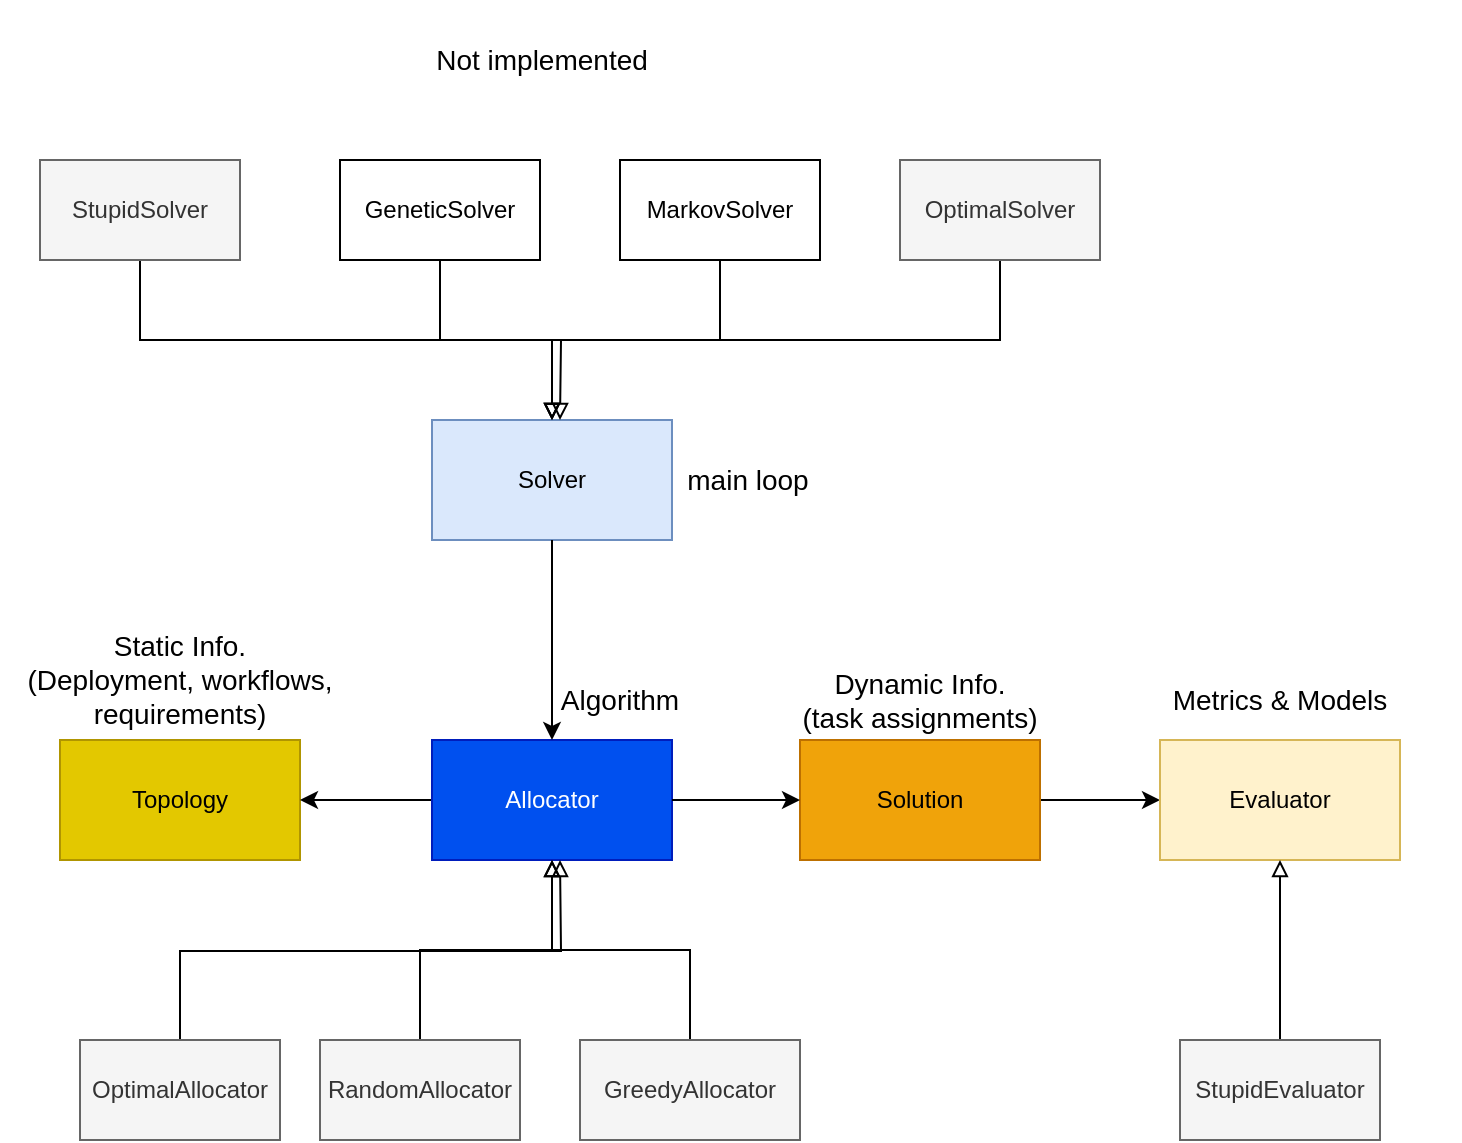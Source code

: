 <mxfile version="14.9.0" type="google"><diagram id="D6WREoHs4lh2wX59XkYy" name="Page-1"><mxGraphModel dx="1422" dy="762" grid="1" gridSize="10" guides="1" tooltips="1" connect="1" arrows="1" fold="1" page="1" pageScale="1" pageWidth="827" pageHeight="1169" math="0" shadow="0"><root><mxCell id="0"/><mxCell id="1" parent="0"/><mxCell id="hW-UzP8UXopnFgeSNxfS-1" value="Topology" style="rounded=0;whiteSpace=wrap;html=1;fillColor=#e3c800;strokeColor=#B09500;fontColor=#000000;" parent="1" vertex="1"><mxGeometry x="79" y="370" width="120" height="60" as="geometry"/></mxCell><mxCell id="hW-UzP8UXopnFgeSNxfS-39" style="edgeStyle=orthogonalEdgeStyle;rounded=0;orthogonalLoop=1;jettySize=auto;html=1;exitX=1;exitY=0.5;exitDx=0;exitDy=0;entryX=0;entryY=0.5;entryDx=0;entryDy=0;endArrow=classic;endFill=1;" parent="1" source="hW-UzP8UXopnFgeSNxfS-2" target="hW-UzP8UXopnFgeSNxfS-3" edge="1"><mxGeometry relative="1" as="geometry"/></mxCell><mxCell id="hW-UzP8UXopnFgeSNxfS-2" value="Solution" style="rounded=0;whiteSpace=wrap;html=1;fillColor=#f0a30a;strokeColor=#BD7000;fontColor=#000000;" parent="1" vertex="1"><mxGeometry x="449" y="370" width="120" height="60" as="geometry"/></mxCell><mxCell id="hW-UzP8UXopnFgeSNxfS-3" value="Evaluator" style="rounded=0;whiteSpace=wrap;html=1;fillColor=#fff2cc;strokeColor=#d6b656;" parent="1" vertex="1"><mxGeometry x="629" y="370" width="120" height="60" as="geometry"/></mxCell><mxCell id="hW-UzP8UXopnFgeSNxfS-38" style="edgeStyle=orthogonalEdgeStyle;rounded=0;orthogonalLoop=1;jettySize=auto;html=1;entryX=1;entryY=0.5;entryDx=0;entryDy=0;endArrow=classic;endFill=1;" parent="1" source="hW-UzP8UXopnFgeSNxfS-5" target="hW-UzP8UXopnFgeSNxfS-1" edge="1"><mxGeometry relative="1" as="geometry"/></mxCell><mxCell id="hW-UzP8UXopnFgeSNxfS-5" value="Allocator" style="rounded=0;whiteSpace=wrap;html=1;fillColor=#0050ef;strokeColor=#001DBC;fontColor=#ffffff;" parent="1" vertex="1"><mxGeometry x="265" y="370" width="120" height="60" as="geometry"/></mxCell><mxCell id="hW-UzP8UXopnFgeSNxfS-7" value="Solver" style="rounded=0;whiteSpace=wrap;html=1;fillColor=#dae8fc;strokeColor=#6c8ebf;" parent="1" vertex="1"><mxGeometry x="265" y="210" width="120" height="60" as="geometry"/></mxCell><mxCell id="hW-UzP8UXopnFgeSNxfS-8" value="" style="endArrow=classic;html=1;" parent="1" target="hW-UzP8UXopnFgeSNxfS-5" edge="1"><mxGeometry width="50" height="50" relative="1" as="geometry"><mxPoint x="325" y="270" as="sourcePoint"/><mxPoint x="135" y="520" as="targetPoint"/></mxGeometry></mxCell><mxCell id="hW-UzP8UXopnFgeSNxfS-10" value="" style="endArrow=classic;html=1;exitX=1;exitY=0.5;exitDx=0;exitDy=0;entryX=0;entryY=0.5;entryDx=0;entryDy=0;" parent="1" source="hW-UzP8UXopnFgeSNxfS-5" target="hW-UzP8UXopnFgeSNxfS-2" edge="1"><mxGeometry width="50" height="50" relative="1" as="geometry"><mxPoint x="85" y="870" as="sourcePoint"/><mxPoint x="135" y="820" as="targetPoint"/></mxGeometry></mxCell><mxCell id="hW-UzP8UXopnFgeSNxfS-19" style="edgeStyle=orthogonalEdgeStyle;rounded=0;orthogonalLoop=1;jettySize=auto;html=1;exitX=0.5;exitY=0;exitDx=0;exitDy=0;endArrow=block;endFill=0;entryX=0.5;entryY=1;entryDx=0;entryDy=0;" parent="1" source="hW-UzP8UXopnFgeSNxfS-16" target="hW-UzP8UXopnFgeSNxfS-5" edge="1"><mxGeometry relative="1" as="geometry"><mxPoint x="269" y="460" as="targetPoint"/></mxGeometry></mxCell><mxCell id="hW-UzP8UXopnFgeSNxfS-16" value="RandomAllocator" style="rounded=0;whiteSpace=wrap;html=1;fillColor=#f5f5f5;strokeColor=#666666;fontColor=#333333;" parent="1" vertex="1"><mxGeometry x="209" y="520" width="100" height="50" as="geometry"/></mxCell><mxCell id="hW-UzP8UXopnFgeSNxfS-20" style="edgeStyle=orthogonalEdgeStyle;rounded=0;orthogonalLoop=1;jettySize=auto;html=1;exitX=0.5;exitY=0;exitDx=0;exitDy=0;endArrow=block;endFill=0;entryX=0.5;entryY=1;entryDx=0;entryDy=0;" parent="1" source="hW-UzP8UXopnFgeSNxfS-17" target="hW-UzP8UXopnFgeSNxfS-5" edge="1"><mxGeometry relative="1" as="geometry"><mxPoint x="319" y="430" as="targetPoint"/></mxGeometry></mxCell><mxCell id="hW-UzP8UXopnFgeSNxfS-17" value="GreedyAllocator" style="rounded=0;whiteSpace=wrap;html=1;fillColor=#f5f5f5;strokeColor=#666666;fontColor=#333333;" parent="1" vertex="1"><mxGeometry x="339" y="520" width="110" height="50" as="geometry"/></mxCell><mxCell id="hW-UzP8UXopnFgeSNxfS-26" style="edgeStyle=orthogonalEdgeStyle;rounded=0;orthogonalLoop=1;jettySize=auto;html=1;entryX=0.5;entryY=0;entryDx=0;entryDy=0;endArrow=block;endFill=0;" parent="1" source="hW-UzP8UXopnFgeSNxfS-22" target="hW-UzP8UXopnFgeSNxfS-7" edge="1"><mxGeometry relative="1" as="geometry"/></mxCell><mxCell id="hW-UzP8UXopnFgeSNxfS-22" value="MarkovSolver" style="rounded=0;whiteSpace=wrap;html=1;" parent="1" vertex="1"><mxGeometry x="359" y="80" width="100" height="50" as="geometry"/></mxCell><mxCell id="hW-UzP8UXopnFgeSNxfS-25" style="edgeStyle=orthogonalEdgeStyle;rounded=0;orthogonalLoop=1;jettySize=auto;html=1;endArrow=block;endFill=0;" parent="1" source="hW-UzP8UXopnFgeSNxfS-23" target="hW-UzP8UXopnFgeSNxfS-7" edge="1"><mxGeometry relative="1" as="geometry"/></mxCell><mxCell id="hW-UzP8UXopnFgeSNxfS-23" value="GeneticSolver" style="rounded=0;whiteSpace=wrap;html=1;" parent="1" vertex="1"><mxGeometry x="219" y="80" width="100" height="50" as="geometry"/></mxCell><mxCell id="hW-UzP8UXopnFgeSNxfS-42" style="edgeStyle=orthogonalEdgeStyle;rounded=0;orthogonalLoop=1;jettySize=auto;html=1;entryX=0.5;entryY=1;entryDx=0;entryDy=0;endArrow=block;endFill=0;" parent="1" source="hW-UzP8UXopnFgeSNxfS-41" target="hW-UzP8UXopnFgeSNxfS-3" edge="1"><mxGeometry relative="1" as="geometry"/></mxCell><mxCell id="hW-UzP8UXopnFgeSNxfS-41" value="StupidEvaluator" style="rounded=0;whiteSpace=wrap;html=1;fillColor=#f5f5f5;strokeColor=#666666;fontColor=#333333;" parent="1" vertex="1"><mxGeometry x="639" y="520" width="100" height="50" as="geometry"/></mxCell><mxCell id="hW-UzP8UXopnFgeSNxfS-43" value="Static Info.&lt;br style=&quot;font-size: 14px&quot;&gt;(Deployment, workflows, requirements)" style="text;html=1;strokeColor=none;fillColor=none;align=center;verticalAlign=middle;whiteSpace=wrap;rounded=0;fontSize=14;" parent="1" vertex="1"><mxGeometry x="49" y="310" width="180" height="60" as="geometry"/></mxCell><mxCell id="hW-UzP8UXopnFgeSNxfS-44" value="Dynamic Info.&lt;br&gt;(task assignments)" style="text;html=1;strokeColor=none;fillColor=none;align=center;verticalAlign=middle;whiteSpace=wrap;rounded=0;fontSize=14;" parent="1" vertex="1"><mxGeometry x="419" y="320" width="180" height="60" as="geometry"/></mxCell><mxCell id="hW-UzP8UXopnFgeSNxfS-45" value="main loop" style="text;html=1;strokeColor=none;fillColor=none;align=center;verticalAlign=middle;whiteSpace=wrap;rounded=0;fontSize=14;" parent="1" vertex="1"><mxGeometry x="333" y="210" width="180" height="60" as="geometry"/></mxCell><mxCell id="hW-UzP8UXopnFgeSNxfS-46" value="Metrics &amp;amp; Models" style="text;html=1;strokeColor=none;fillColor=none;align=center;verticalAlign=middle;whiteSpace=wrap;rounded=0;fontSize=14;" parent="1" vertex="1"><mxGeometry x="599" y="320" width="180" height="60" as="geometry"/></mxCell><mxCell id="ieJVNRBLhs5Nz6gQDkKR-2" style="edgeStyle=orthogonalEdgeStyle;rounded=0;orthogonalLoop=1;jettySize=auto;html=1;entryX=0.5;entryY=0;entryDx=0;entryDy=0;exitX=0.5;exitY=1;exitDx=0;exitDy=0;endArrow=block;endFill=0;" edge="1" parent="1" source="ieJVNRBLhs5Nz6gQDkKR-1" target="hW-UzP8UXopnFgeSNxfS-7"><mxGeometry relative="1" as="geometry"><mxPoint x="169" y="200" as="targetPoint"/></mxGeometry></mxCell><mxCell id="ieJVNRBLhs5Nz6gQDkKR-1" value="StupidSolver" style="rounded=0;whiteSpace=wrap;html=1;fillColor=#f5f5f5;strokeColor=#666666;fontColor=#333333;" vertex="1" parent="1"><mxGeometry x="69" y="80" width="100" height="50" as="geometry"/></mxCell><mxCell id="ieJVNRBLhs5Nz6gQDkKR-5" style="edgeStyle=orthogonalEdgeStyle;rounded=0;orthogonalLoop=1;jettySize=auto;html=1;exitX=0.5;exitY=1;exitDx=0;exitDy=0;endArrow=block;endFill=0;" edge="1" parent="1" source="ieJVNRBLhs5Nz6gQDkKR-4"><mxGeometry relative="1" as="geometry"><mxPoint x="329" y="210" as="targetPoint"/></mxGeometry></mxCell><mxCell id="ieJVNRBLhs5Nz6gQDkKR-4" value="OptimalSolver" style="rounded=0;whiteSpace=wrap;html=1;fillColor=#f5f5f5;strokeColor=#666666;fontColor=#333333;" vertex="1" parent="1"><mxGeometry x="499" y="80" width="100" height="50" as="geometry"/></mxCell><mxCell id="ieJVNRBLhs5Nz6gQDkKR-6" value="Algorithm" style="text;html=1;strokeColor=none;fillColor=none;align=center;verticalAlign=middle;whiteSpace=wrap;rounded=0;fontSize=14;" vertex="1" parent="1"><mxGeometry x="269" y="320" width="180" height="60" as="geometry"/></mxCell><mxCell id="ieJVNRBLhs5Nz6gQDkKR-9" style="edgeStyle=orthogonalEdgeStyle;rounded=0;orthogonalLoop=1;jettySize=auto;html=1;endArrow=block;endFill=0;exitX=0.5;exitY=0;exitDx=0;exitDy=0;" edge="1" parent="1" source="ieJVNRBLhs5Nz6gQDkKR-8"><mxGeometry relative="1" as="geometry"><mxPoint x="329" y="430" as="targetPoint"/></mxGeometry></mxCell><mxCell id="ieJVNRBLhs5Nz6gQDkKR-8" value="OptimalAllocator" style="rounded=0;whiteSpace=wrap;html=1;fillColor=#f5f5f5;strokeColor=#666666;fontColor=#333333;" vertex="1" parent="1"><mxGeometry x="89" y="520" width="100" height="50" as="geometry"/></mxCell><mxCell id="ieJVNRBLhs5Nz6gQDkKR-10" value="Not implemented" style="text;html=1;strokeColor=none;fillColor=none;align=center;verticalAlign=middle;whiteSpace=wrap;rounded=0;fontSize=14;" vertex="1" parent="1"><mxGeometry x="230" width="180" height="60" as="geometry"/></mxCell></root></mxGraphModel></diagram></mxfile>